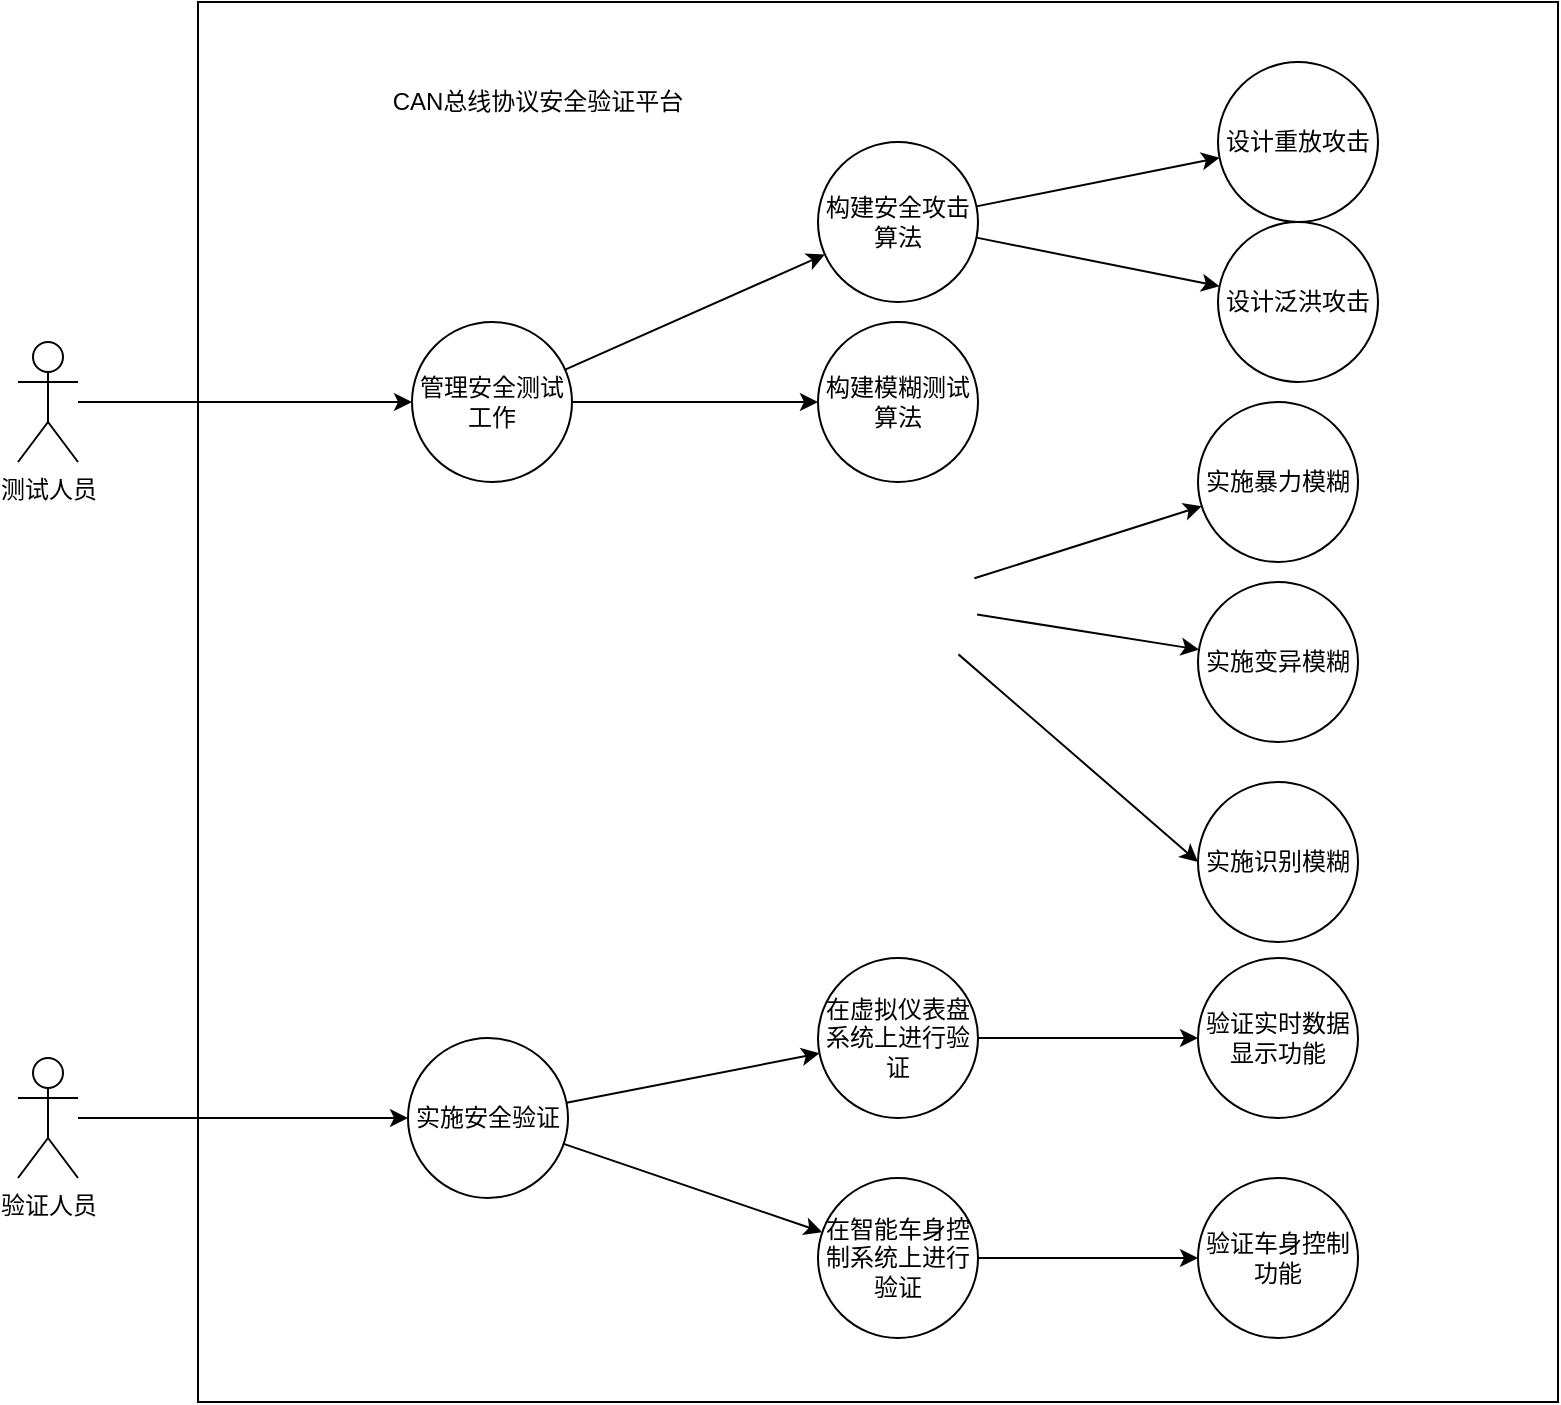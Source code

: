 <mxfile version="22.1.15" type="github">
  <diagram name="第 1 页" id="i3KaRBKapHCzIAOb3I9q">
    <mxGraphModel dx="1891" dy="846" grid="1" gridSize="10" guides="1" tooltips="1" connect="1" arrows="1" fold="1" page="1" pageScale="1" pageWidth="827" pageHeight="1169" math="0" shadow="0">
      <root>
        <mxCell id="0" />
        <mxCell id="1" parent="0" />
        <mxCell id="nP3D-EETBzw4hZik17a9-39" value="" style="verticalLabelPosition=bottom;verticalAlign=top;html=1;shape=mxgraph.basic.rect;fillColor2=none;strokeWidth=1;size=20;indent=5;" vertex="1" parent="1">
          <mxGeometry x="-70" y="210" width="680" height="700" as="geometry" />
        </mxCell>
        <mxCell id="nP3D-EETBzw4hZik17a9-3" value="" style="rounded=0;orthogonalLoop=1;jettySize=auto;html=1;" edge="1" parent="1" source="nP3D-EETBzw4hZik17a9-1" target="nP3D-EETBzw4hZik17a9-2">
          <mxGeometry relative="1" as="geometry" />
        </mxCell>
        <mxCell id="nP3D-EETBzw4hZik17a9-1" value="测试人员" style="shape=umlActor;verticalLabelPosition=bottom;verticalAlign=top;html=1;" vertex="1" parent="1">
          <mxGeometry x="-160" y="380" width="30" height="60" as="geometry" />
        </mxCell>
        <mxCell id="nP3D-EETBzw4hZik17a9-5" value="" style="rounded=0;orthogonalLoop=1;jettySize=auto;html=1;" edge="1" parent="1" source="nP3D-EETBzw4hZik17a9-2" target="nP3D-EETBzw4hZik17a9-4">
          <mxGeometry relative="1" as="geometry" />
        </mxCell>
        <mxCell id="nP3D-EETBzw4hZik17a9-9" value="" style="edgeStyle=orthogonalEdgeStyle;rounded=0;orthogonalLoop=1;jettySize=auto;html=1;" edge="1" parent="1" source="nP3D-EETBzw4hZik17a9-2" target="nP3D-EETBzw4hZik17a9-8">
          <mxGeometry relative="1" as="geometry" />
        </mxCell>
        <mxCell id="nP3D-EETBzw4hZik17a9-2" value="&lt;div style=&quot;&quot;&gt;管理安全测试工作&lt;/div&gt;" style="ellipse;whiteSpace=wrap;html=1;verticalAlign=middle;align=center;" vertex="1" parent="1">
          <mxGeometry x="37" y="370" width="80" height="80" as="geometry" />
        </mxCell>
        <mxCell id="nP3D-EETBzw4hZik17a9-46" value="" style="rounded=0;orthogonalLoop=1;jettySize=auto;html=1;" edge="1" parent="1" source="nP3D-EETBzw4hZik17a9-4" target="nP3D-EETBzw4hZik17a9-45">
          <mxGeometry relative="1" as="geometry" />
        </mxCell>
        <mxCell id="nP3D-EETBzw4hZik17a9-48" value="" style="rounded=0;orthogonalLoop=1;jettySize=auto;html=1;" edge="1" parent="1" source="nP3D-EETBzw4hZik17a9-4" target="nP3D-EETBzw4hZik17a9-47">
          <mxGeometry relative="1" as="geometry" />
        </mxCell>
        <mxCell id="nP3D-EETBzw4hZik17a9-4" value="构建安全攻击算法" style="ellipse;whiteSpace=wrap;html=1;align=center;" vertex="1" parent="1">
          <mxGeometry x="240" y="280" width="80" height="80" as="geometry" />
        </mxCell>
        <mxCell id="nP3D-EETBzw4hZik17a9-8" value="构建模糊测试算法" style="ellipse;whiteSpace=wrap;html=1;" vertex="1" parent="1">
          <mxGeometry x="240" y="370" width="80" height="80" as="geometry" />
        </mxCell>
        <mxCell id="nP3D-EETBzw4hZik17a9-22" value="" style="rounded=0;orthogonalLoop=1;jettySize=auto;html=1;" edge="1" parent="1" target="nP3D-EETBzw4hZik17a9-21">
          <mxGeometry relative="1" as="geometry">
            <mxPoint x="318.205" y="498.153" as="sourcePoint" />
          </mxGeometry>
        </mxCell>
        <mxCell id="nP3D-EETBzw4hZik17a9-28" style="rounded=0;orthogonalLoop=1;jettySize=auto;html=1;" edge="1" parent="1" target="nP3D-EETBzw4hZik17a9-27">
          <mxGeometry relative="1" as="geometry">
            <mxPoint x="319.513" y="516.223" as="sourcePoint" />
          </mxGeometry>
        </mxCell>
        <mxCell id="nP3D-EETBzw4hZik17a9-32" value="" style="rounded=0;orthogonalLoop=1;jettySize=auto;html=1;entryX=0;entryY=0.5;entryDx=0;entryDy=0;" edge="1" parent="1" target="nP3D-EETBzw4hZik17a9-29">
          <mxGeometry relative="1" as="geometry">
            <mxPoint x="310.235" y="536.188" as="sourcePoint" />
            <mxPoint x="280" y="630" as="targetPoint" />
          </mxGeometry>
        </mxCell>
        <mxCell id="nP3D-EETBzw4hZik17a9-17" value="" style="rounded=0;orthogonalLoop=1;jettySize=auto;html=1;" edge="1" parent="1" source="nP3D-EETBzw4hZik17a9-12" target="nP3D-EETBzw4hZik17a9-16">
          <mxGeometry relative="1" as="geometry" />
        </mxCell>
        <mxCell id="nP3D-EETBzw4hZik17a9-20" value="" style="rounded=0;orthogonalLoop=1;jettySize=auto;html=1;" edge="1" parent="1" source="nP3D-EETBzw4hZik17a9-12" target="nP3D-EETBzw4hZik17a9-19">
          <mxGeometry relative="1" as="geometry" />
        </mxCell>
        <mxCell id="nP3D-EETBzw4hZik17a9-12" value="&lt;div style=&quot;&quot;&gt;实施安全验证&lt;/div&gt;" style="ellipse;whiteSpace=wrap;html=1;verticalAlign=middle;align=center;" vertex="1" parent="1">
          <mxGeometry x="35" y="728" width="80" height="80" as="geometry" />
        </mxCell>
        <mxCell id="nP3D-EETBzw4hZik17a9-42" value="" style="edgeStyle=orthogonalEdgeStyle;rounded=0;orthogonalLoop=1;jettySize=auto;html=1;" edge="1" parent="1" source="nP3D-EETBzw4hZik17a9-16" target="nP3D-EETBzw4hZik17a9-41">
          <mxGeometry relative="1" as="geometry" />
        </mxCell>
        <mxCell id="nP3D-EETBzw4hZik17a9-16" value="在虚拟仪表盘系统上进行验证" style="ellipse;whiteSpace=wrap;html=1;direction=south;" vertex="1" parent="1">
          <mxGeometry x="240" y="688" width="80" height="80" as="geometry" />
        </mxCell>
        <mxCell id="nP3D-EETBzw4hZik17a9-44" value="" style="edgeStyle=orthogonalEdgeStyle;rounded=0;orthogonalLoop=1;jettySize=auto;html=1;" edge="1" parent="1" source="nP3D-EETBzw4hZik17a9-19" target="nP3D-EETBzw4hZik17a9-43">
          <mxGeometry relative="1" as="geometry" />
        </mxCell>
        <mxCell id="nP3D-EETBzw4hZik17a9-19" value="&lt;div style=&quot;&quot;&gt;&lt;span style=&quot;background-color: initial;&quot;&gt;在智能车身控制系统上进行验证&lt;/span&gt;&lt;/div&gt;" style="ellipse;whiteSpace=wrap;html=1;verticalAlign=middle;align=center;" vertex="1" parent="1">
          <mxGeometry x="240" y="798" width="80" height="80" as="geometry" />
        </mxCell>
        <mxCell id="nP3D-EETBzw4hZik17a9-21" value="实施暴力模糊" style="ellipse;whiteSpace=wrap;html=1;" vertex="1" parent="1">
          <mxGeometry x="430" y="410" width="80" height="80" as="geometry" />
        </mxCell>
        <mxCell id="nP3D-EETBzw4hZik17a9-27" value="实施变异模糊" style="ellipse;whiteSpace=wrap;html=1;" vertex="1" parent="1">
          <mxGeometry x="430" y="500" width="80" height="80" as="geometry" />
        </mxCell>
        <mxCell id="nP3D-EETBzw4hZik17a9-29" value="实施识别模糊" style="ellipse;whiteSpace=wrap;html=1;" vertex="1" parent="1">
          <mxGeometry x="430" y="600" width="80" height="80" as="geometry" />
        </mxCell>
        <mxCell id="nP3D-EETBzw4hZik17a9-37" style="rounded=0;orthogonalLoop=1;jettySize=auto;html=1;entryX=0;entryY=0.5;entryDx=0;entryDy=0;" edge="1" parent="1" source="nP3D-EETBzw4hZik17a9-35" target="nP3D-EETBzw4hZik17a9-12">
          <mxGeometry relative="1" as="geometry" />
        </mxCell>
        <mxCell id="nP3D-EETBzw4hZik17a9-35" value="验证人员" style="shape=umlActor;verticalLabelPosition=bottom;verticalAlign=top;html=1;" vertex="1" parent="1">
          <mxGeometry x="-160" y="738" width="30" height="60" as="geometry" />
        </mxCell>
        <mxCell id="nP3D-EETBzw4hZik17a9-40" value="CAN总线协议安全验证平台" style="rounded=0;whiteSpace=wrap;html=1;strokeColor=none;" vertex="1" parent="1">
          <mxGeometry x="-30" y="230" width="260" height="60" as="geometry" />
        </mxCell>
        <mxCell id="nP3D-EETBzw4hZik17a9-41" value="验证实时数据显示功能" style="ellipse;whiteSpace=wrap;html=1;" vertex="1" parent="1">
          <mxGeometry x="430" y="688" width="80" height="80" as="geometry" />
        </mxCell>
        <mxCell id="nP3D-EETBzw4hZik17a9-43" value="验证车身控制功能" style="ellipse;whiteSpace=wrap;html=1;" vertex="1" parent="1">
          <mxGeometry x="430" y="798" width="80" height="80" as="geometry" />
        </mxCell>
        <mxCell id="nP3D-EETBzw4hZik17a9-45" value="设计重放攻击" style="ellipse;whiteSpace=wrap;html=1;" vertex="1" parent="1">
          <mxGeometry x="440" y="240" width="80" height="80" as="geometry" />
        </mxCell>
        <mxCell id="nP3D-EETBzw4hZik17a9-47" value="设计泛洪攻击" style="ellipse;whiteSpace=wrap;html=1;" vertex="1" parent="1">
          <mxGeometry x="440" y="320" width="80" height="80" as="geometry" />
        </mxCell>
      </root>
    </mxGraphModel>
  </diagram>
</mxfile>
